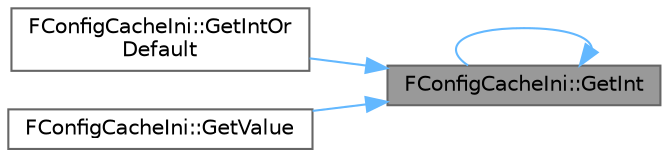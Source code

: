 digraph "FConfigCacheIni::GetInt"
{
 // INTERACTIVE_SVG=YES
 // LATEX_PDF_SIZE
  bgcolor="transparent";
  edge [fontname=Helvetica,fontsize=10,labelfontname=Helvetica,labelfontsize=10];
  node [fontname=Helvetica,fontsize=10,shape=box,height=0.2,width=0.4];
  rankdir="RL";
  Node1 [id="Node000001",label="FConfigCacheIni::GetInt",height=0.2,width=0.4,color="gray40", fillcolor="grey60", style="filled", fontcolor="black",tooltip=" "];
  Node1 -> Node1 [id="edge1_Node000001_Node000001",dir="back",color="steelblue1",style="solid",tooltip=" "];
  Node1 -> Node2 [id="edge2_Node000001_Node000002",dir="back",color="steelblue1",style="solid",tooltip=" "];
  Node2 [id="Node000002",label="FConfigCacheIni::GetIntOr\lDefault",height=0.2,width=0.4,color="grey40", fillcolor="white", style="filled",URL="$d0/d87/classFConfigCacheIni.html#afc92bf035b7f9a1fccfca88ab75e8173",tooltip=" "];
  Node1 -> Node3 [id="edge3_Node000001_Node000003",dir="back",color="steelblue1",style="solid",tooltip=" "];
  Node3 [id="Node000003",label="FConfigCacheIni::GetValue",height=0.2,width=0.4,color="grey40", fillcolor="white", style="filled",URL="$d0/d87/classFConfigCacheIni.html#a1e4efd890b1bdd2e3a14080d7754234a",tooltip=" "];
}
